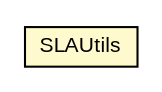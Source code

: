 #!/usr/local/bin/dot
#
# Class diagram 
# Generated by UMLGraph version R5_6-24-gf6e263 (http://www.umlgraph.org/)
#

digraph G {
	edge [fontname="arial",fontsize=10,labelfontname="arial",labelfontsize=10];
	node [fontname="arial",fontsize=10,shape=plaintext];
	nodesep=0.25;
	ranksep=0.5;
	// org.miloss.fgsms.common.SLAUtils
	c1046824 [label=<<table title="org.miloss.fgsms.common.SLAUtils" border="0" cellborder="1" cellspacing="0" cellpadding="2" port="p" bgcolor="lemonChiffon" href="./SLAUtils.html">
		<tr><td><table border="0" cellspacing="0" cellpadding="1">
<tr><td align="center" balign="center"> SLAUtils </td></tr>
		</table></td></tr>
		</table>>, URL="./SLAUtils.html", fontname="arial", fontcolor="black", fontsize=10.0];
}

